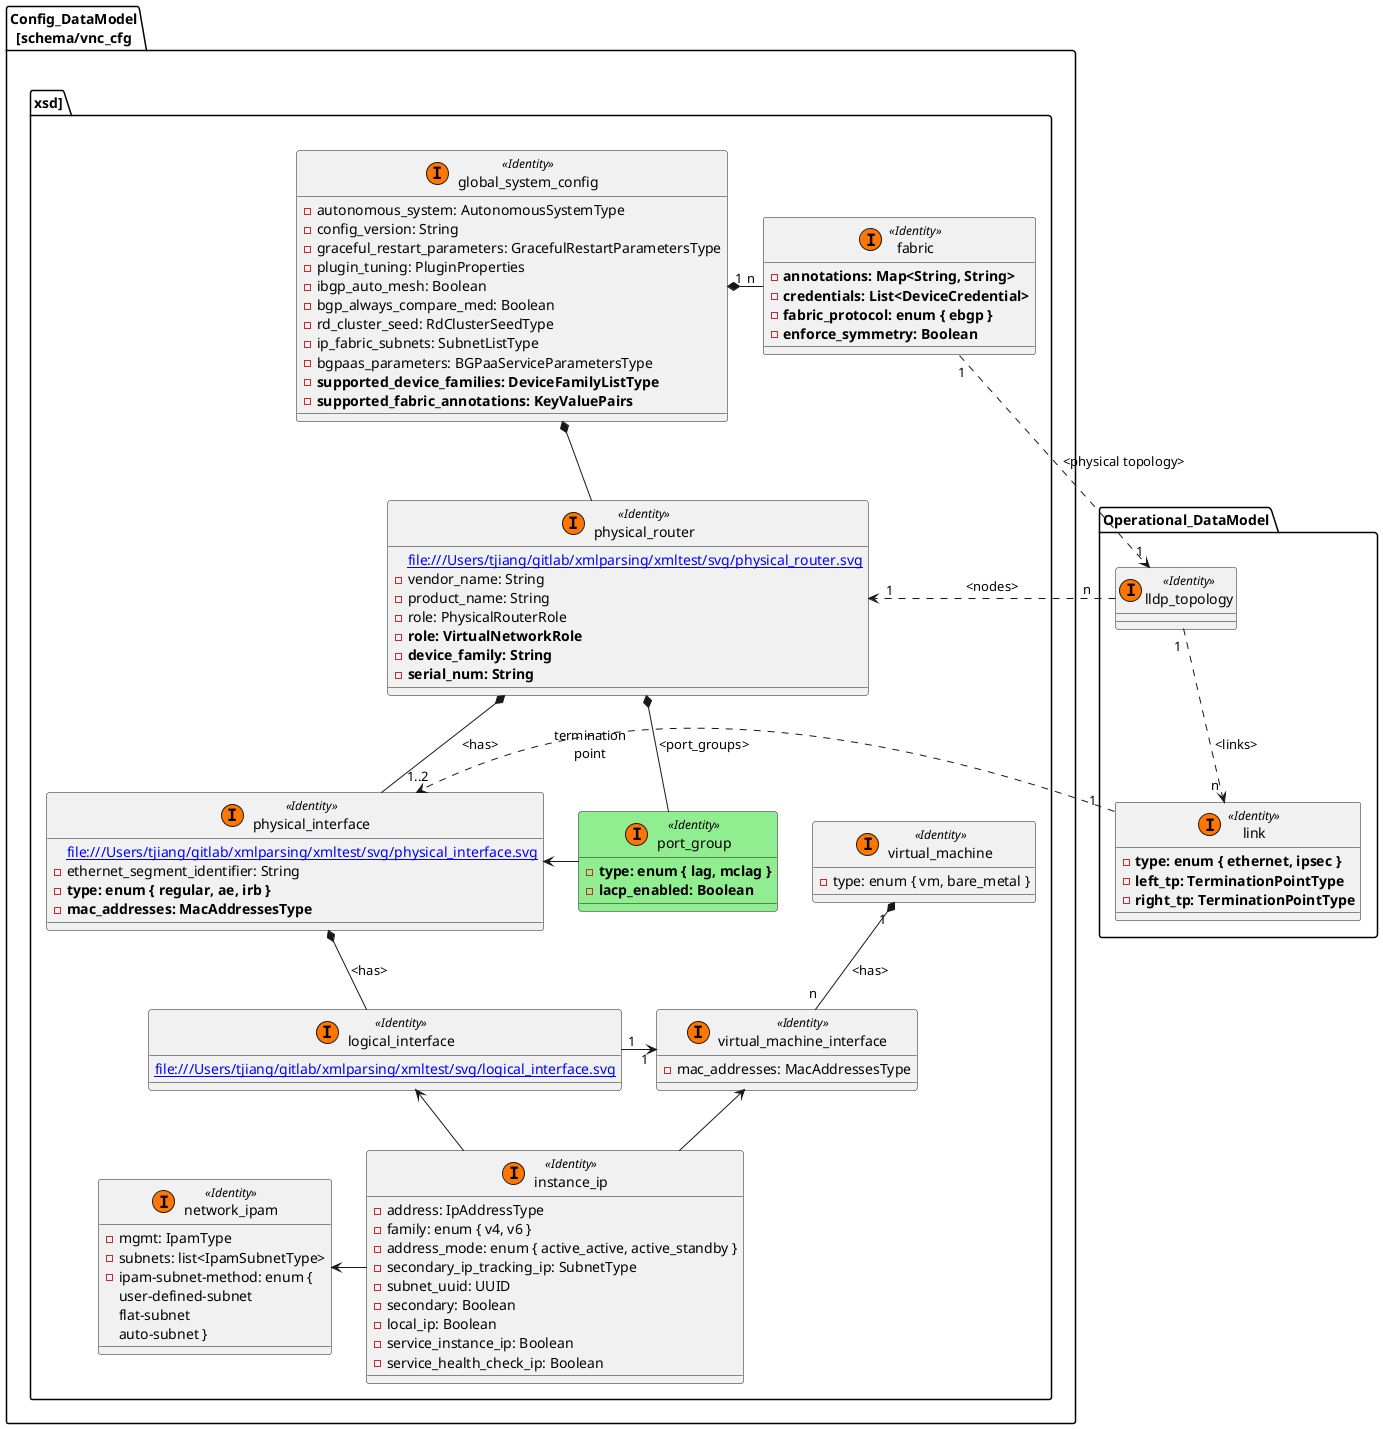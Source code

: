 @startuml
package Config_DataModel\n[schema/vnc_cfg.xsd] {

    class global_system_config << (I, #FF7700) Identity>> {
        - autonomous_system: AutonomousSystemType
        - config_version: String
        - graceful_restart_parameters: GracefulRestartParametersType
        - plugin_tuning: PluginProperties
        - ibgp_auto_mesh: Boolean
        - bgp_always_compare_med: Boolean
        - rd_cluster_seed: RdClusterSeedType
        - ip_fabric_subnets: SubnetListType
        - bgpaas_parameters: BGPaaServiceParametersType
        - <b>supported_device_families: DeviceFamilyListType</b>
        - <b>supported_fabric_annotations: KeyValuePairs</b>
    }

    class physical_router << (I, #FF7700) Identity>> {
        [[file:///Users/tjiang/gitlab/xmlparsing/xmltest/svg/physical_router.svg]]
        - vendor_name: String
        - product_name: String
        - role: PhysicalRouterRole
        - <b>role: VirtualNetworkRole
        - <b>device_family: String</b>
        - <b>serial_num: String</b>
    }

    class physical_interface << (I, #FF7700) Identity>> {
        [[file:///Users/tjiang/gitlab/xmlparsing/xmltest/svg/physical_interface.svg]]
        - ethernet_segment_identifier: String
        - <b>type: enum { regular, ae, irb }
        - <b>mac_addresses: MacAddressesType</b>
    }

    class logical_interface << (I, #FF7700) Identity>> {
        [[file:///Users/tjiang/gitlab/xmlparsing/xmltest/svg/logical_interface.svg]]
    }

    class port_group << (I, #FF7700) Identity>> #lightgreen {
        - <b>type: enum { lag, mclag }
        - <b>lacp_enabled: Boolean</b>
    }


    class virtual_machine_interface << (I, #FF7700) Identity>> {
        - mac_addresses: MacAddressesType
    }

    class virtual_machine << (I, #FF7700) Identity>> {
        - type: enum { vm, bare_metal }
    }

    class fabric << (I, #FF7700) Identity>> {
        - <b>annotations: Map<String, String>
        - <b>credentials: List<DeviceCredential>
        - <b>fabric_protocol: enum { ebgp }
        - <b>enforce_symmetry: Boolean
    }

    class instance_ip << (I, #FF7700) Identity>> {
        - address: IpAddressType
        - family: enum { v4, v6 }
        - address_mode: enum { active_active, active_standby }
        - secondary_ip_tracking_ip: SubnetType
        - subnet_uuid: UUID
        - secondary: Boolean
        - local_ip: Boolean
        - service_instance_ip: Boolean
        - service_health_check_ip: Boolean
    }

    class network_ipam << (I, #FF7700) Identity>> {
        - mgmt: IpamType
        - subnets: list<IpamSubnetType>
        - ipam-subnet-method: enum {
            user-defined-subnet
            flat-subnet
            auto-subnet }
    }
}

package Operational_DataModel {
    class lldp_topology << (I, #FF7700) Identity>> {
    }

    class link << (I, #FF7700) Identity>> {
        - <b>type: enum { ethernet, ipsec }
        - <b>left_tp: TerminationPointType
        - <b>right_tp: TerminationPointType
    }
}

global_system_config *-- physical_router
global_system_config "1" *- "n" fabric

fabric "1" ..> " 1" lldp_topology: <physical topology>
lldp_topology "n     " .> "   1" physical_router: <nodes>
lldp_topology "1 " ..> "n " link: <links>
physical_router *-- physical_interface: <has>

physical_router *-- port_group: <port_groups>
port_group -> physical_interface

link "1   " .> " 1..2" physical_interface: "termination\npoint"

physical_interface *-- logical_interface: <has>

logical_interface "1    " -> "    1" virtual_machine_interface
'link "1 " ..> "1 " virtual_machine_interface: termination\npoint
virtual_machine "1 " *-- "n "virtual_machine_interface: <has>
logical_interface <-- instance_ip
virtual_machine_interface <-- instance_ip
network_ipam <- instance_ip

@enduml

